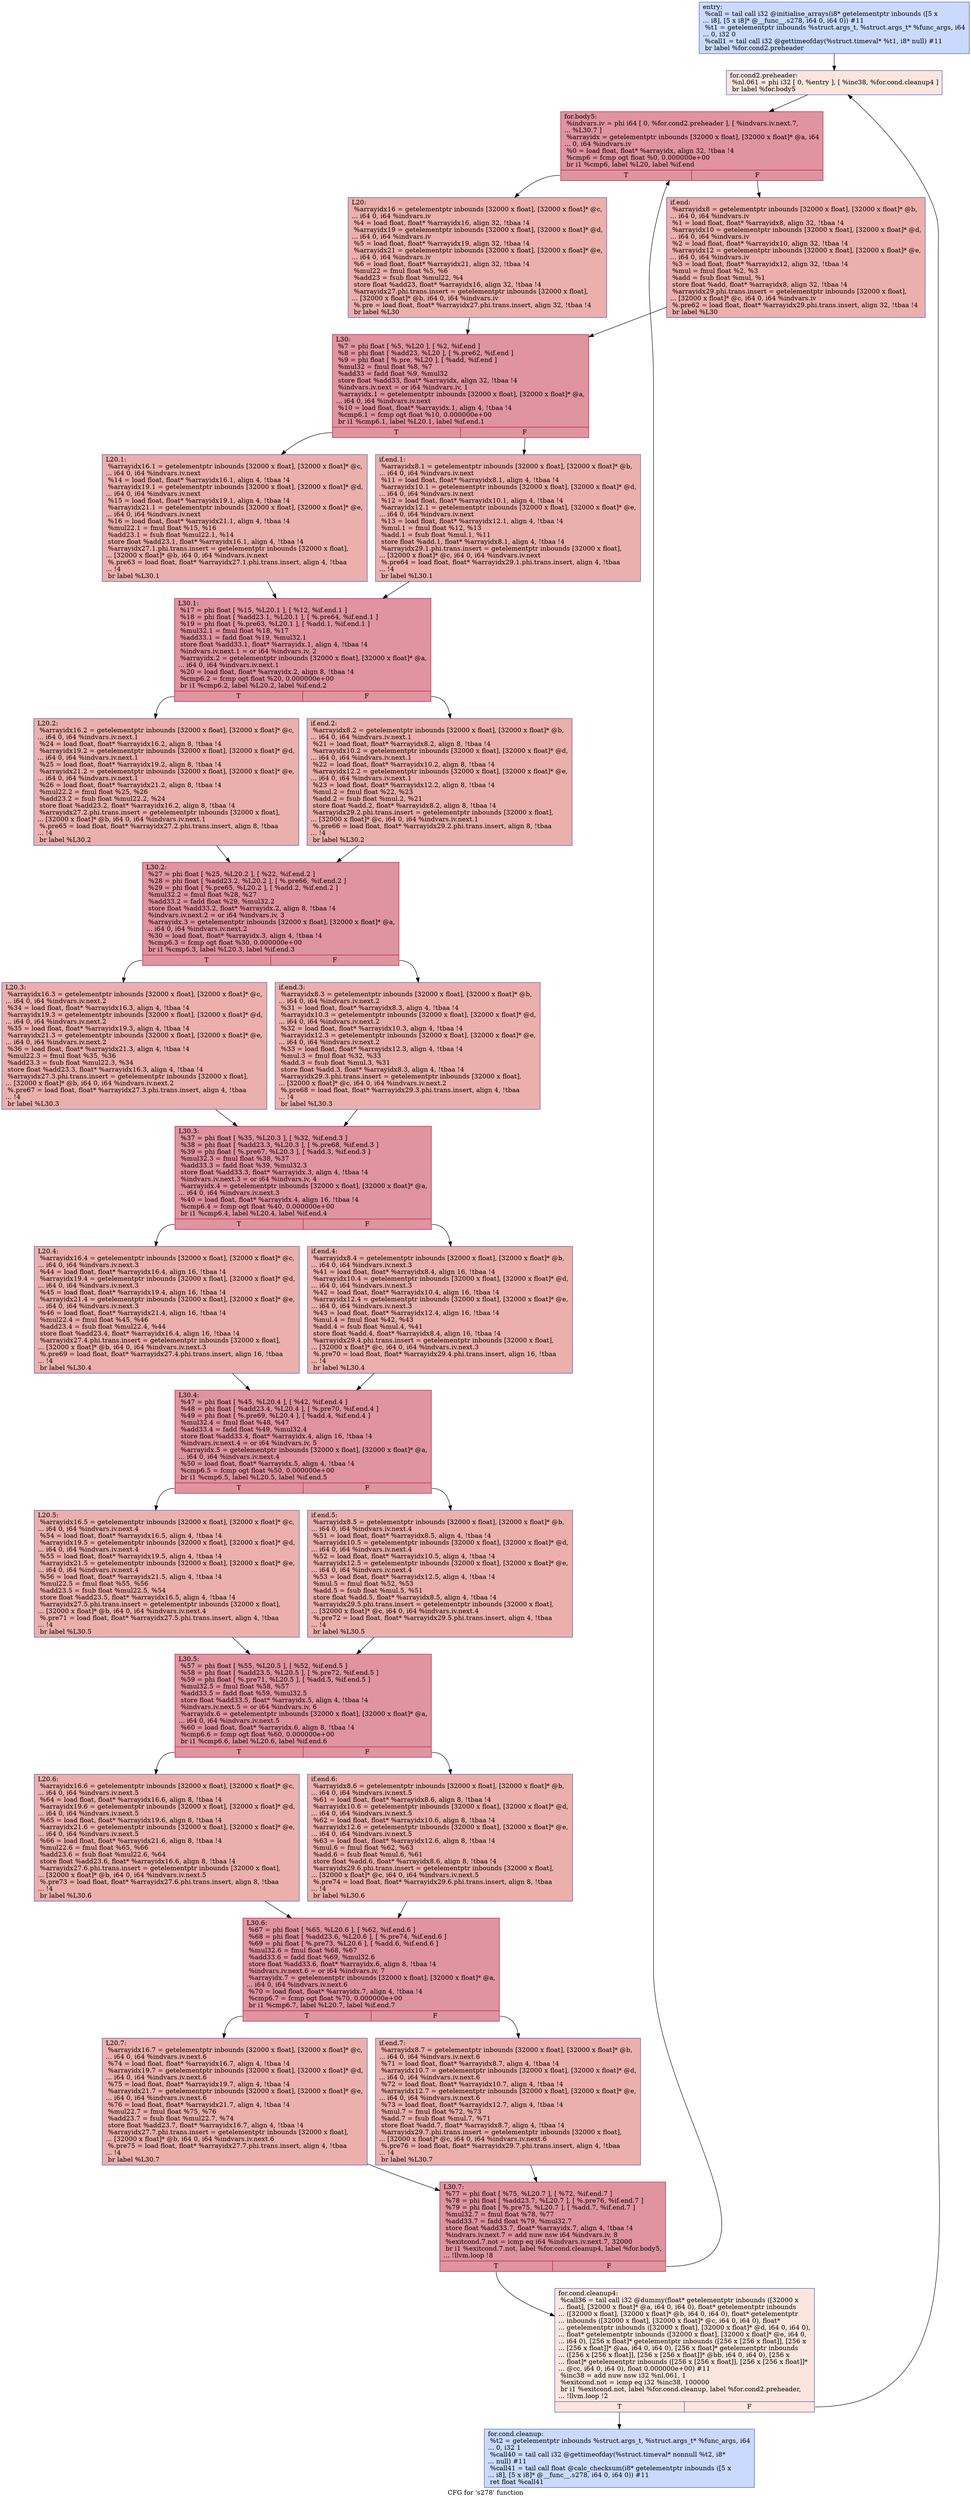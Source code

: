 digraph "CFG for 's278' function" {
	label="CFG for 's278' function";

	Node0x564c93b4d5c0 [shape=record,color="#3d50c3ff", style=filled, fillcolor="#88abfd70",label="{entry:\l  %call = tail call i32 @initialise_arrays(i8* getelementptr inbounds ([5 x\l... i8], [5 x i8]* @__func__.s278, i64 0, i64 0)) #11\l  %t1 = getelementptr inbounds %struct.args_t, %struct.args_t* %func_args, i64\l... 0, i32 0\l  %call1 = tail call i32 @gettimeofday(%struct.timeval* %t1, i8* null) #11\l  br label %for.cond2.preheader\l}"];
	Node0x564c93b4d5c0 -> Node0x564c93b4da60;
	Node0x564c93b4da60 [shape=record,color="#3d50c3ff", style=filled, fillcolor="#f3c7b170",label="{for.cond2.preheader:                              \l  %nl.061 = phi i32 [ 0, %entry ], [ %inc38, %for.cond.cleanup4 ]\l  br label %for.body5\l}"];
	Node0x564c93b4da60 -> Node0x564c93b4dc90;
	Node0x564c93b4ddb0 [shape=record,color="#3d50c3ff", style=filled, fillcolor="#88abfd70",label="{for.cond.cleanup:                                 \l  %t2 = getelementptr inbounds %struct.args_t, %struct.args_t* %func_args, i64\l... 0, i32 1\l  %call40 = tail call i32 @gettimeofday(%struct.timeval* nonnull %t2, i8*\l... null) #11\l  %call41 = tail call float @calc_checksum(i8* getelementptr inbounds ([5 x\l... i8], [5 x i8]* @__func__.s278, i64 0, i64 0)) #11\l  ret float %call41\l}"];
	Node0x564c93b4db80 [shape=record,color="#3d50c3ff", style=filled, fillcolor="#f3c7b170",label="{for.cond.cleanup4:                                \l  %call36 = tail call i32 @dummy(float* getelementptr inbounds ([32000 x\l... float], [32000 x float]* @a, i64 0, i64 0), float* getelementptr inbounds\l... ([32000 x float], [32000 x float]* @b, i64 0, i64 0), float* getelementptr\l... inbounds ([32000 x float], [32000 x float]* @c, i64 0, i64 0), float*\l... getelementptr inbounds ([32000 x float], [32000 x float]* @d, i64 0, i64 0),\l... float* getelementptr inbounds ([32000 x float], [32000 x float]* @e, i64 0,\l... i64 0), [256 x float]* getelementptr inbounds ([256 x [256 x float]], [256 x\l... [256 x float]]* @aa, i64 0, i64 0), [256 x float]* getelementptr inbounds\l... ([256 x [256 x float]], [256 x [256 x float]]* @bb, i64 0, i64 0), [256 x\l... float]* getelementptr inbounds ([256 x [256 x float]], [256 x [256 x float]]*\l... @cc, i64 0, i64 0), float 0.000000e+00) #11\l  %inc38 = add nuw nsw i32 %nl.061, 1\l  %exitcond.not = icmp eq i32 %inc38, 100000\l  br i1 %exitcond.not, label %for.cond.cleanup, label %for.cond2.preheader,\l... !llvm.loop !2\l|{<s0>T|<s1>F}}"];
	Node0x564c93b4db80:s0 -> Node0x564c93b4ddb0;
	Node0x564c93b4db80:s1 -> Node0x564c93b4da60;
	Node0x564c93b4dc90 [shape=record,color="#b70d28ff", style=filled, fillcolor="#b70d2870",label="{for.body5:                                        \l  %indvars.iv = phi i64 [ 0, %for.cond2.preheader ], [ %indvars.iv.next.7,\l... %L30.7 ]\l  %arrayidx = getelementptr inbounds [32000 x float], [32000 x float]* @a, i64\l... 0, i64 %indvars.iv\l  %0 = load float, float* %arrayidx, align 32, !tbaa !4\l  %cmp6 = fcmp ogt float %0, 0.000000e+00\l  br i1 %cmp6, label %L20, label %if.end\l|{<s0>T|<s1>F}}"];
	Node0x564c93b4dc90:s0 -> Node0x564c93b4eaa0;
	Node0x564c93b4dc90:s1 -> Node0x564c93b4eb10;
	Node0x564c93b4eb10 [shape=record,color="#3d50c3ff", style=filled, fillcolor="#d24b4070",label="{if.end:                                           \l  %arrayidx8 = getelementptr inbounds [32000 x float], [32000 x float]* @b,\l... i64 0, i64 %indvars.iv\l  %1 = load float, float* %arrayidx8, align 32, !tbaa !4\l  %arrayidx10 = getelementptr inbounds [32000 x float], [32000 x float]* @d,\l... i64 0, i64 %indvars.iv\l  %2 = load float, float* %arrayidx10, align 32, !tbaa !4\l  %arrayidx12 = getelementptr inbounds [32000 x float], [32000 x float]* @e,\l... i64 0, i64 %indvars.iv\l  %3 = load float, float* %arrayidx12, align 32, !tbaa !4\l  %mul = fmul float %2, %3\l  %add = fsub float %mul, %1\l  store float %add, float* %arrayidx8, align 32, !tbaa !4\l  %arrayidx29.phi.trans.insert = getelementptr inbounds [32000 x float],\l... [32000 x float]* @c, i64 0, i64 %indvars.iv\l  %.pre62 = load float, float* %arrayidx29.phi.trans.insert, align 32, !tbaa !4\l  br label %L30\l}"];
	Node0x564c93b4eb10 -> Node0x564c93b4f7f0;
	Node0x564c93b4eaa0 [shape=record,color="#3d50c3ff", style=filled, fillcolor="#d24b4070",label="{L20:                                              \l  %arrayidx16 = getelementptr inbounds [32000 x float], [32000 x float]* @c,\l... i64 0, i64 %indvars.iv\l  %4 = load float, float* %arrayidx16, align 32, !tbaa !4\l  %arrayidx19 = getelementptr inbounds [32000 x float], [32000 x float]* @d,\l... i64 0, i64 %indvars.iv\l  %5 = load float, float* %arrayidx19, align 32, !tbaa !4\l  %arrayidx21 = getelementptr inbounds [32000 x float], [32000 x float]* @e,\l... i64 0, i64 %indvars.iv\l  %6 = load float, float* %arrayidx21, align 32, !tbaa !4\l  %mul22 = fmul float %5, %6\l  %add23 = fsub float %mul22, %4\l  store float %add23, float* %arrayidx16, align 32, !tbaa !4\l  %arrayidx27.phi.trans.insert = getelementptr inbounds [32000 x float],\l... [32000 x float]* @b, i64 0, i64 %indvars.iv\l  %.pre = load float, float* %arrayidx27.phi.trans.insert, align 32, !tbaa !4\l  br label %L30\l}"];
	Node0x564c93b4eaa0 -> Node0x564c93b4f7f0;
	Node0x564c93b4f7f0 [shape=record,color="#b70d28ff", style=filled, fillcolor="#b70d2870",label="{L30:                                              \l  %7 = phi float [ %5, %L20 ], [ %2, %if.end ]\l  %8 = phi float [ %add23, %L20 ], [ %.pre62, %if.end ]\l  %9 = phi float [ %.pre, %L20 ], [ %add, %if.end ]\l  %mul32 = fmul float %8, %7\l  %add33 = fadd float %9, %mul32\l  store float %add33, float* %arrayidx, align 32, !tbaa !4\l  %indvars.iv.next = or i64 %indvars.iv, 1\l  %arrayidx.1 = getelementptr inbounds [32000 x float], [32000 x float]* @a,\l... i64 0, i64 %indvars.iv.next\l  %10 = load float, float* %arrayidx.1, align 4, !tbaa !4\l  %cmp6.1 = fcmp ogt float %10, 0.000000e+00\l  br i1 %cmp6.1, label %L20.1, label %if.end.1\l|{<s0>T|<s1>F}}"];
	Node0x564c93b4f7f0:s0 -> Node0x564c93b506f0;
	Node0x564c93b4f7f0:s1 -> Node0x564c93b507c0;
	Node0x564c93b507c0 [shape=record,color="#3d50c3ff", style=filled, fillcolor="#d24b4070",label="{if.end.1:                                         \l  %arrayidx8.1 = getelementptr inbounds [32000 x float], [32000 x float]* @b,\l... i64 0, i64 %indvars.iv.next\l  %11 = load float, float* %arrayidx8.1, align 4, !tbaa !4\l  %arrayidx10.1 = getelementptr inbounds [32000 x float], [32000 x float]* @d,\l... i64 0, i64 %indvars.iv.next\l  %12 = load float, float* %arrayidx10.1, align 4, !tbaa !4\l  %arrayidx12.1 = getelementptr inbounds [32000 x float], [32000 x float]* @e,\l... i64 0, i64 %indvars.iv.next\l  %13 = load float, float* %arrayidx12.1, align 4, !tbaa !4\l  %mul.1 = fmul float %12, %13\l  %add.1 = fsub float %mul.1, %11\l  store float %add.1, float* %arrayidx8.1, align 4, !tbaa !4\l  %arrayidx29.1.phi.trans.insert = getelementptr inbounds [32000 x float],\l... [32000 x float]* @c, i64 0, i64 %indvars.iv.next\l  %.pre64 = load float, float* %arrayidx29.1.phi.trans.insert, align 4, !tbaa\l... !4\l  br label %L30.1\l}"];
	Node0x564c93b507c0 -> Node0x564c93b4f340;
	Node0x564c93b506f0 [shape=record,color="#3d50c3ff", style=filled, fillcolor="#d24b4070",label="{L20.1:                                            \l  %arrayidx16.1 = getelementptr inbounds [32000 x float], [32000 x float]* @c,\l... i64 0, i64 %indvars.iv.next\l  %14 = load float, float* %arrayidx16.1, align 4, !tbaa !4\l  %arrayidx19.1 = getelementptr inbounds [32000 x float], [32000 x float]* @d,\l... i64 0, i64 %indvars.iv.next\l  %15 = load float, float* %arrayidx19.1, align 4, !tbaa !4\l  %arrayidx21.1 = getelementptr inbounds [32000 x float], [32000 x float]* @e,\l... i64 0, i64 %indvars.iv.next\l  %16 = load float, float* %arrayidx21.1, align 4, !tbaa !4\l  %mul22.1 = fmul float %15, %16\l  %add23.1 = fsub float %mul22.1, %14\l  store float %add23.1, float* %arrayidx16.1, align 4, !tbaa !4\l  %arrayidx27.1.phi.trans.insert = getelementptr inbounds [32000 x float],\l... [32000 x float]* @b, i64 0, i64 %indvars.iv.next\l  %.pre63 = load float, float* %arrayidx27.1.phi.trans.insert, align 4, !tbaa\l... !4\l  br label %L30.1\l}"];
	Node0x564c93b506f0 -> Node0x564c93b4f340;
	Node0x564c93b4f340 [shape=record,color="#b70d28ff", style=filled, fillcolor="#b70d2870",label="{L30.1:                                            \l  %17 = phi float [ %15, %L20.1 ], [ %12, %if.end.1 ]\l  %18 = phi float [ %add23.1, %L20.1 ], [ %.pre64, %if.end.1 ]\l  %19 = phi float [ %.pre63, %L20.1 ], [ %add.1, %if.end.1 ]\l  %mul32.1 = fmul float %18, %17\l  %add33.1 = fadd float %19, %mul32.1\l  store float %add33.1, float* %arrayidx.1, align 4, !tbaa !4\l  %indvars.iv.next.1 = or i64 %indvars.iv, 2\l  %arrayidx.2 = getelementptr inbounds [32000 x float], [32000 x float]* @a,\l... i64 0, i64 %indvars.iv.next.1\l  %20 = load float, float* %arrayidx.2, align 8, !tbaa !4\l  %cmp6.2 = fcmp ogt float %20, 0.000000e+00\l  br i1 %cmp6.2, label %L20.2, label %if.end.2\l|{<s0>T|<s1>F}}"];
	Node0x564c93b4f340:s0 -> Node0x564c93b52290;
	Node0x564c93b4f340:s1 -> Node0x564c93b52360;
	Node0x564c93b52360 [shape=record,color="#3d50c3ff", style=filled, fillcolor="#d24b4070",label="{if.end.2:                                         \l  %arrayidx8.2 = getelementptr inbounds [32000 x float], [32000 x float]* @b,\l... i64 0, i64 %indvars.iv.next.1\l  %21 = load float, float* %arrayidx8.2, align 8, !tbaa !4\l  %arrayidx10.2 = getelementptr inbounds [32000 x float], [32000 x float]* @d,\l... i64 0, i64 %indvars.iv.next.1\l  %22 = load float, float* %arrayidx10.2, align 8, !tbaa !4\l  %arrayidx12.2 = getelementptr inbounds [32000 x float], [32000 x float]* @e,\l... i64 0, i64 %indvars.iv.next.1\l  %23 = load float, float* %arrayidx12.2, align 8, !tbaa !4\l  %mul.2 = fmul float %22, %23\l  %add.2 = fsub float %mul.2, %21\l  store float %add.2, float* %arrayidx8.2, align 8, !tbaa !4\l  %arrayidx29.2.phi.trans.insert = getelementptr inbounds [32000 x float],\l... [32000 x float]* @c, i64 0, i64 %indvars.iv.next.1\l  %.pre66 = load float, float* %arrayidx29.2.phi.trans.insert, align 8, !tbaa\l... !4\l  br label %L30.2\l}"];
	Node0x564c93b52360 -> Node0x564c93b52cc0;
	Node0x564c93b52290 [shape=record,color="#3d50c3ff", style=filled, fillcolor="#d24b4070",label="{L20.2:                                            \l  %arrayidx16.2 = getelementptr inbounds [32000 x float], [32000 x float]* @c,\l... i64 0, i64 %indvars.iv.next.1\l  %24 = load float, float* %arrayidx16.2, align 8, !tbaa !4\l  %arrayidx19.2 = getelementptr inbounds [32000 x float], [32000 x float]* @d,\l... i64 0, i64 %indvars.iv.next.1\l  %25 = load float, float* %arrayidx19.2, align 8, !tbaa !4\l  %arrayidx21.2 = getelementptr inbounds [32000 x float], [32000 x float]* @e,\l... i64 0, i64 %indvars.iv.next.1\l  %26 = load float, float* %arrayidx21.2, align 8, !tbaa !4\l  %mul22.2 = fmul float %25, %26\l  %add23.2 = fsub float %mul22.2, %24\l  store float %add23.2, float* %arrayidx16.2, align 8, !tbaa !4\l  %arrayidx27.2.phi.trans.insert = getelementptr inbounds [32000 x float],\l... [32000 x float]* @b, i64 0, i64 %indvars.iv.next.1\l  %.pre65 = load float, float* %arrayidx27.2.phi.trans.insert, align 8, !tbaa\l... !4\l  br label %L30.2\l}"];
	Node0x564c93b52290 -> Node0x564c93b52cc0;
	Node0x564c93b52cc0 [shape=record,color="#b70d28ff", style=filled, fillcolor="#b70d2870",label="{L30.2:                                            \l  %27 = phi float [ %25, %L20.2 ], [ %22, %if.end.2 ]\l  %28 = phi float [ %add23.2, %L20.2 ], [ %.pre66, %if.end.2 ]\l  %29 = phi float [ %.pre65, %L20.2 ], [ %add.2, %if.end.2 ]\l  %mul32.2 = fmul float %28, %27\l  %add33.2 = fadd float %29, %mul32.2\l  store float %add33.2, float* %arrayidx.2, align 8, !tbaa !4\l  %indvars.iv.next.2 = or i64 %indvars.iv, 3\l  %arrayidx.3 = getelementptr inbounds [32000 x float], [32000 x float]* @a,\l... i64 0, i64 %indvars.iv.next.2\l  %30 = load float, float* %arrayidx.3, align 4, !tbaa !4\l  %cmp6.3 = fcmp ogt float %30, 0.000000e+00\l  br i1 %cmp6.3, label %L20.3, label %if.end.3\l|{<s0>T|<s1>F}}"];
	Node0x564c93b52cc0:s0 -> Node0x564c93b53b90;
	Node0x564c93b52cc0:s1 -> Node0x564c93b53c60;
	Node0x564c93b53c60 [shape=record,color="#3d50c3ff", style=filled, fillcolor="#d24b4070",label="{if.end.3:                                         \l  %arrayidx8.3 = getelementptr inbounds [32000 x float], [32000 x float]* @b,\l... i64 0, i64 %indvars.iv.next.2\l  %31 = load float, float* %arrayidx8.3, align 4, !tbaa !4\l  %arrayidx10.3 = getelementptr inbounds [32000 x float], [32000 x float]* @d,\l... i64 0, i64 %indvars.iv.next.2\l  %32 = load float, float* %arrayidx10.3, align 4, !tbaa !4\l  %arrayidx12.3 = getelementptr inbounds [32000 x float], [32000 x float]* @e,\l... i64 0, i64 %indvars.iv.next.2\l  %33 = load float, float* %arrayidx12.3, align 4, !tbaa !4\l  %mul.3 = fmul float %32, %33\l  %add.3 = fsub float %mul.3, %31\l  store float %add.3, float* %arrayidx8.3, align 4, !tbaa !4\l  %arrayidx29.3.phi.trans.insert = getelementptr inbounds [32000 x float],\l... [32000 x float]* @c, i64 0, i64 %indvars.iv.next.2\l  %.pre68 = load float, float* %arrayidx29.3.phi.trans.insert, align 4, !tbaa\l... !4\l  br label %L30.3\l}"];
	Node0x564c93b53c60 -> Node0x564c93b545c0;
	Node0x564c93b53b90 [shape=record,color="#3d50c3ff", style=filled, fillcolor="#d24b4070",label="{L20.3:                                            \l  %arrayidx16.3 = getelementptr inbounds [32000 x float], [32000 x float]* @c,\l... i64 0, i64 %indvars.iv.next.2\l  %34 = load float, float* %arrayidx16.3, align 4, !tbaa !4\l  %arrayidx19.3 = getelementptr inbounds [32000 x float], [32000 x float]* @d,\l... i64 0, i64 %indvars.iv.next.2\l  %35 = load float, float* %arrayidx19.3, align 4, !tbaa !4\l  %arrayidx21.3 = getelementptr inbounds [32000 x float], [32000 x float]* @e,\l... i64 0, i64 %indvars.iv.next.2\l  %36 = load float, float* %arrayidx21.3, align 4, !tbaa !4\l  %mul22.3 = fmul float %35, %36\l  %add23.3 = fsub float %mul22.3, %34\l  store float %add23.3, float* %arrayidx16.3, align 4, !tbaa !4\l  %arrayidx27.3.phi.trans.insert = getelementptr inbounds [32000 x float],\l... [32000 x float]* @b, i64 0, i64 %indvars.iv.next.2\l  %.pre67 = load float, float* %arrayidx27.3.phi.trans.insert, align 4, !tbaa\l... !4\l  br label %L30.3\l}"];
	Node0x564c93b53b90 -> Node0x564c93b545c0;
	Node0x564c93b545c0 [shape=record,color="#b70d28ff", style=filled, fillcolor="#b70d2870",label="{L30.3:                                            \l  %37 = phi float [ %35, %L20.3 ], [ %32, %if.end.3 ]\l  %38 = phi float [ %add23.3, %L20.3 ], [ %.pre68, %if.end.3 ]\l  %39 = phi float [ %.pre67, %L20.3 ], [ %add.3, %if.end.3 ]\l  %mul32.3 = fmul float %38, %37\l  %add33.3 = fadd float %39, %mul32.3\l  store float %add33.3, float* %arrayidx.3, align 4, !tbaa !4\l  %indvars.iv.next.3 = or i64 %indvars.iv, 4\l  %arrayidx.4 = getelementptr inbounds [32000 x float], [32000 x float]* @a,\l... i64 0, i64 %indvars.iv.next.3\l  %40 = load float, float* %arrayidx.4, align 16, !tbaa !4\l  %cmp6.4 = fcmp ogt float %40, 0.000000e+00\l  br i1 %cmp6.4, label %L20.4, label %if.end.4\l|{<s0>T|<s1>F}}"];
	Node0x564c93b545c0:s0 -> Node0x564c93b55aa0;
	Node0x564c93b545c0:s1 -> Node0x564c93b55b70;
	Node0x564c93b55b70 [shape=record,color="#3d50c3ff", style=filled, fillcolor="#d24b4070",label="{if.end.4:                                         \l  %arrayidx8.4 = getelementptr inbounds [32000 x float], [32000 x float]* @b,\l... i64 0, i64 %indvars.iv.next.3\l  %41 = load float, float* %arrayidx8.4, align 16, !tbaa !4\l  %arrayidx10.4 = getelementptr inbounds [32000 x float], [32000 x float]* @d,\l... i64 0, i64 %indvars.iv.next.3\l  %42 = load float, float* %arrayidx10.4, align 16, !tbaa !4\l  %arrayidx12.4 = getelementptr inbounds [32000 x float], [32000 x float]* @e,\l... i64 0, i64 %indvars.iv.next.3\l  %43 = load float, float* %arrayidx12.4, align 16, !tbaa !4\l  %mul.4 = fmul float %42, %43\l  %add.4 = fsub float %mul.4, %41\l  store float %add.4, float* %arrayidx8.4, align 16, !tbaa !4\l  %arrayidx29.4.phi.trans.insert = getelementptr inbounds [32000 x float],\l... [32000 x float]* @c, i64 0, i64 %indvars.iv.next.3\l  %.pre70 = load float, float* %arrayidx29.4.phi.trans.insert, align 16, !tbaa\l... !4\l  br label %L30.4\l}"];
	Node0x564c93b55b70 -> Node0x564c93b564d0;
	Node0x564c93b55aa0 [shape=record,color="#3d50c3ff", style=filled, fillcolor="#d24b4070",label="{L20.4:                                            \l  %arrayidx16.4 = getelementptr inbounds [32000 x float], [32000 x float]* @c,\l... i64 0, i64 %indvars.iv.next.3\l  %44 = load float, float* %arrayidx16.4, align 16, !tbaa !4\l  %arrayidx19.4 = getelementptr inbounds [32000 x float], [32000 x float]* @d,\l... i64 0, i64 %indvars.iv.next.3\l  %45 = load float, float* %arrayidx19.4, align 16, !tbaa !4\l  %arrayidx21.4 = getelementptr inbounds [32000 x float], [32000 x float]* @e,\l... i64 0, i64 %indvars.iv.next.3\l  %46 = load float, float* %arrayidx21.4, align 16, !tbaa !4\l  %mul22.4 = fmul float %45, %46\l  %add23.4 = fsub float %mul22.4, %44\l  store float %add23.4, float* %arrayidx16.4, align 16, !tbaa !4\l  %arrayidx27.4.phi.trans.insert = getelementptr inbounds [32000 x float],\l... [32000 x float]* @b, i64 0, i64 %indvars.iv.next.3\l  %.pre69 = load float, float* %arrayidx27.4.phi.trans.insert, align 16, !tbaa\l... !4\l  br label %L30.4\l}"];
	Node0x564c93b55aa0 -> Node0x564c93b564d0;
	Node0x564c93b564d0 [shape=record,color="#b70d28ff", style=filled, fillcolor="#b70d2870",label="{L30.4:                                            \l  %47 = phi float [ %45, %L20.4 ], [ %42, %if.end.4 ]\l  %48 = phi float [ %add23.4, %L20.4 ], [ %.pre70, %if.end.4 ]\l  %49 = phi float [ %.pre69, %L20.4 ], [ %add.4, %if.end.4 ]\l  %mul32.4 = fmul float %48, %47\l  %add33.4 = fadd float %49, %mul32.4\l  store float %add33.4, float* %arrayidx.4, align 16, !tbaa !4\l  %indvars.iv.next.4 = or i64 %indvars.iv, 5\l  %arrayidx.5 = getelementptr inbounds [32000 x float], [32000 x float]* @a,\l... i64 0, i64 %indvars.iv.next.4\l  %50 = load float, float* %arrayidx.5, align 4, !tbaa !4\l  %cmp6.5 = fcmp ogt float %50, 0.000000e+00\l  br i1 %cmp6.5, label %L20.5, label %if.end.5\l|{<s0>T|<s1>F}}"];
	Node0x564c93b564d0:s0 -> Node0x564c93b573a0;
	Node0x564c93b564d0:s1 -> Node0x564c93b57470;
	Node0x564c93b57470 [shape=record,color="#3d50c3ff", style=filled, fillcolor="#d24b4070",label="{if.end.5:                                         \l  %arrayidx8.5 = getelementptr inbounds [32000 x float], [32000 x float]* @b,\l... i64 0, i64 %indvars.iv.next.4\l  %51 = load float, float* %arrayidx8.5, align 4, !tbaa !4\l  %arrayidx10.5 = getelementptr inbounds [32000 x float], [32000 x float]* @d,\l... i64 0, i64 %indvars.iv.next.4\l  %52 = load float, float* %arrayidx10.5, align 4, !tbaa !4\l  %arrayidx12.5 = getelementptr inbounds [32000 x float], [32000 x float]* @e,\l... i64 0, i64 %indvars.iv.next.4\l  %53 = load float, float* %arrayidx12.5, align 4, !tbaa !4\l  %mul.5 = fmul float %52, %53\l  %add.5 = fsub float %mul.5, %51\l  store float %add.5, float* %arrayidx8.5, align 4, !tbaa !4\l  %arrayidx29.5.phi.trans.insert = getelementptr inbounds [32000 x float],\l... [32000 x float]* @c, i64 0, i64 %indvars.iv.next.4\l  %.pre72 = load float, float* %arrayidx29.5.phi.trans.insert, align 4, !tbaa\l... !4\l  br label %L30.5\l}"];
	Node0x564c93b57470 -> Node0x564c93b57dd0;
	Node0x564c93b573a0 [shape=record,color="#3d50c3ff", style=filled, fillcolor="#d24b4070",label="{L20.5:                                            \l  %arrayidx16.5 = getelementptr inbounds [32000 x float], [32000 x float]* @c,\l... i64 0, i64 %indvars.iv.next.4\l  %54 = load float, float* %arrayidx16.5, align 4, !tbaa !4\l  %arrayidx19.5 = getelementptr inbounds [32000 x float], [32000 x float]* @d,\l... i64 0, i64 %indvars.iv.next.4\l  %55 = load float, float* %arrayidx19.5, align 4, !tbaa !4\l  %arrayidx21.5 = getelementptr inbounds [32000 x float], [32000 x float]* @e,\l... i64 0, i64 %indvars.iv.next.4\l  %56 = load float, float* %arrayidx21.5, align 4, !tbaa !4\l  %mul22.5 = fmul float %55, %56\l  %add23.5 = fsub float %mul22.5, %54\l  store float %add23.5, float* %arrayidx16.5, align 4, !tbaa !4\l  %arrayidx27.5.phi.trans.insert = getelementptr inbounds [32000 x float],\l... [32000 x float]* @b, i64 0, i64 %indvars.iv.next.4\l  %.pre71 = load float, float* %arrayidx27.5.phi.trans.insert, align 4, !tbaa\l... !4\l  br label %L30.5\l}"];
	Node0x564c93b573a0 -> Node0x564c93b57dd0;
	Node0x564c93b57dd0 [shape=record,color="#b70d28ff", style=filled, fillcolor="#b70d2870",label="{L30.5:                                            \l  %57 = phi float [ %55, %L20.5 ], [ %52, %if.end.5 ]\l  %58 = phi float [ %add23.5, %L20.5 ], [ %.pre72, %if.end.5 ]\l  %59 = phi float [ %.pre71, %L20.5 ], [ %add.5, %if.end.5 ]\l  %mul32.5 = fmul float %58, %57\l  %add33.5 = fadd float %59, %mul32.5\l  store float %add33.5, float* %arrayidx.5, align 4, !tbaa !4\l  %indvars.iv.next.5 = or i64 %indvars.iv, 6\l  %arrayidx.6 = getelementptr inbounds [32000 x float], [32000 x float]* @a,\l... i64 0, i64 %indvars.iv.next.5\l  %60 = load float, float* %arrayidx.6, align 8, !tbaa !4\l  %cmp6.6 = fcmp ogt float %60, 0.000000e+00\l  br i1 %cmp6.6, label %L20.6, label %if.end.6\l|{<s0>T|<s1>F}}"];
	Node0x564c93b57dd0:s0 -> Node0x564c93b58ca0;
	Node0x564c93b57dd0:s1 -> Node0x564c93b58d70;
	Node0x564c93b58d70 [shape=record,color="#3d50c3ff", style=filled, fillcolor="#d24b4070",label="{if.end.6:                                         \l  %arrayidx8.6 = getelementptr inbounds [32000 x float], [32000 x float]* @b,\l... i64 0, i64 %indvars.iv.next.5\l  %61 = load float, float* %arrayidx8.6, align 8, !tbaa !4\l  %arrayidx10.6 = getelementptr inbounds [32000 x float], [32000 x float]* @d,\l... i64 0, i64 %indvars.iv.next.5\l  %62 = load float, float* %arrayidx10.6, align 8, !tbaa !4\l  %arrayidx12.6 = getelementptr inbounds [32000 x float], [32000 x float]* @e,\l... i64 0, i64 %indvars.iv.next.5\l  %63 = load float, float* %arrayidx12.6, align 8, !tbaa !4\l  %mul.6 = fmul float %62, %63\l  %add.6 = fsub float %mul.6, %61\l  store float %add.6, float* %arrayidx8.6, align 8, !tbaa !4\l  %arrayidx29.6.phi.trans.insert = getelementptr inbounds [32000 x float],\l... [32000 x float]* @c, i64 0, i64 %indvars.iv.next.5\l  %.pre74 = load float, float* %arrayidx29.6.phi.trans.insert, align 8, !tbaa\l... !4\l  br label %L30.6\l}"];
	Node0x564c93b58d70 -> Node0x564c93b596d0;
	Node0x564c93b58ca0 [shape=record,color="#3d50c3ff", style=filled, fillcolor="#d24b4070",label="{L20.6:                                            \l  %arrayidx16.6 = getelementptr inbounds [32000 x float], [32000 x float]* @c,\l... i64 0, i64 %indvars.iv.next.5\l  %64 = load float, float* %arrayidx16.6, align 8, !tbaa !4\l  %arrayidx19.6 = getelementptr inbounds [32000 x float], [32000 x float]* @d,\l... i64 0, i64 %indvars.iv.next.5\l  %65 = load float, float* %arrayidx19.6, align 8, !tbaa !4\l  %arrayidx21.6 = getelementptr inbounds [32000 x float], [32000 x float]* @e,\l... i64 0, i64 %indvars.iv.next.5\l  %66 = load float, float* %arrayidx21.6, align 8, !tbaa !4\l  %mul22.6 = fmul float %65, %66\l  %add23.6 = fsub float %mul22.6, %64\l  store float %add23.6, float* %arrayidx16.6, align 8, !tbaa !4\l  %arrayidx27.6.phi.trans.insert = getelementptr inbounds [32000 x float],\l... [32000 x float]* @b, i64 0, i64 %indvars.iv.next.5\l  %.pre73 = load float, float* %arrayidx27.6.phi.trans.insert, align 8, !tbaa\l... !4\l  br label %L30.6\l}"];
	Node0x564c93b58ca0 -> Node0x564c93b596d0;
	Node0x564c93b596d0 [shape=record,color="#b70d28ff", style=filled, fillcolor="#b70d2870",label="{L30.6:                                            \l  %67 = phi float [ %65, %L20.6 ], [ %62, %if.end.6 ]\l  %68 = phi float [ %add23.6, %L20.6 ], [ %.pre74, %if.end.6 ]\l  %69 = phi float [ %.pre73, %L20.6 ], [ %add.6, %if.end.6 ]\l  %mul32.6 = fmul float %68, %67\l  %add33.6 = fadd float %69, %mul32.6\l  store float %add33.6, float* %arrayidx.6, align 8, !tbaa !4\l  %indvars.iv.next.6 = or i64 %indvars.iv, 7\l  %arrayidx.7 = getelementptr inbounds [32000 x float], [32000 x float]* @a,\l... i64 0, i64 %indvars.iv.next.6\l  %70 = load float, float* %arrayidx.7, align 4, !tbaa !4\l  %cmp6.7 = fcmp ogt float %70, 0.000000e+00\l  br i1 %cmp6.7, label %L20.7, label %if.end.7\l|{<s0>T|<s1>F}}"];
	Node0x564c93b596d0:s0 -> Node0x564c93b5a9b0;
	Node0x564c93b596d0:s1 -> Node0x564c93b5aa80;
	Node0x564c93b5aa80 [shape=record,color="#3d50c3ff", style=filled, fillcolor="#d24b4070",label="{if.end.7:                                         \l  %arrayidx8.7 = getelementptr inbounds [32000 x float], [32000 x float]* @b,\l... i64 0, i64 %indvars.iv.next.6\l  %71 = load float, float* %arrayidx8.7, align 4, !tbaa !4\l  %arrayidx10.7 = getelementptr inbounds [32000 x float], [32000 x float]* @d,\l... i64 0, i64 %indvars.iv.next.6\l  %72 = load float, float* %arrayidx10.7, align 4, !tbaa !4\l  %arrayidx12.7 = getelementptr inbounds [32000 x float], [32000 x float]* @e,\l... i64 0, i64 %indvars.iv.next.6\l  %73 = load float, float* %arrayidx12.7, align 4, !tbaa !4\l  %mul.7 = fmul float %72, %73\l  %add.7 = fsub float %mul.7, %71\l  store float %add.7, float* %arrayidx8.7, align 4, !tbaa !4\l  %arrayidx29.7.phi.trans.insert = getelementptr inbounds [32000 x float],\l... [32000 x float]* @c, i64 0, i64 %indvars.iv.next.6\l  %.pre76 = load float, float* %arrayidx29.7.phi.trans.insert, align 4, !tbaa\l... !4\l  br label %L30.7\l}"];
	Node0x564c93b5aa80 -> Node0x564c93b4e7b0;
	Node0x564c93b5a9b0 [shape=record,color="#3d50c3ff", style=filled, fillcolor="#d24b4070",label="{L20.7:                                            \l  %arrayidx16.7 = getelementptr inbounds [32000 x float], [32000 x float]* @c,\l... i64 0, i64 %indvars.iv.next.6\l  %74 = load float, float* %arrayidx16.7, align 4, !tbaa !4\l  %arrayidx19.7 = getelementptr inbounds [32000 x float], [32000 x float]* @d,\l... i64 0, i64 %indvars.iv.next.6\l  %75 = load float, float* %arrayidx19.7, align 4, !tbaa !4\l  %arrayidx21.7 = getelementptr inbounds [32000 x float], [32000 x float]* @e,\l... i64 0, i64 %indvars.iv.next.6\l  %76 = load float, float* %arrayidx21.7, align 4, !tbaa !4\l  %mul22.7 = fmul float %75, %76\l  %add23.7 = fsub float %mul22.7, %74\l  store float %add23.7, float* %arrayidx16.7, align 4, !tbaa !4\l  %arrayidx27.7.phi.trans.insert = getelementptr inbounds [32000 x float],\l... [32000 x float]* @b, i64 0, i64 %indvars.iv.next.6\l  %.pre75 = load float, float* %arrayidx27.7.phi.trans.insert, align 4, !tbaa\l... !4\l  br label %L30.7\l}"];
	Node0x564c93b5a9b0 -> Node0x564c93b4e7b0;
	Node0x564c93b4e7b0 [shape=record,color="#b70d28ff", style=filled, fillcolor="#b70d2870",label="{L30.7:                                            \l  %77 = phi float [ %75, %L20.7 ], [ %72, %if.end.7 ]\l  %78 = phi float [ %add23.7, %L20.7 ], [ %.pre76, %if.end.7 ]\l  %79 = phi float [ %.pre75, %L20.7 ], [ %add.7, %if.end.7 ]\l  %mul32.7 = fmul float %78, %77\l  %add33.7 = fadd float %79, %mul32.7\l  store float %add33.7, float* %arrayidx.7, align 4, !tbaa !4\l  %indvars.iv.next.7 = add nuw nsw i64 %indvars.iv, 8\l  %exitcond.7.not = icmp eq i64 %indvars.iv.next.7, 32000\l  br i1 %exitcond.7.not, label %for.cond.cleanup4, label %for.body5,\l... !llvm.loop !8\l|{<s0>T|<s1>F}}"];
	Node0x564c93b4e7b0:s0 -> Node0x564c93b4db80;
	Node0x564c93b4e7b0:s1 -> Node0x564c93b4dc90;
}
